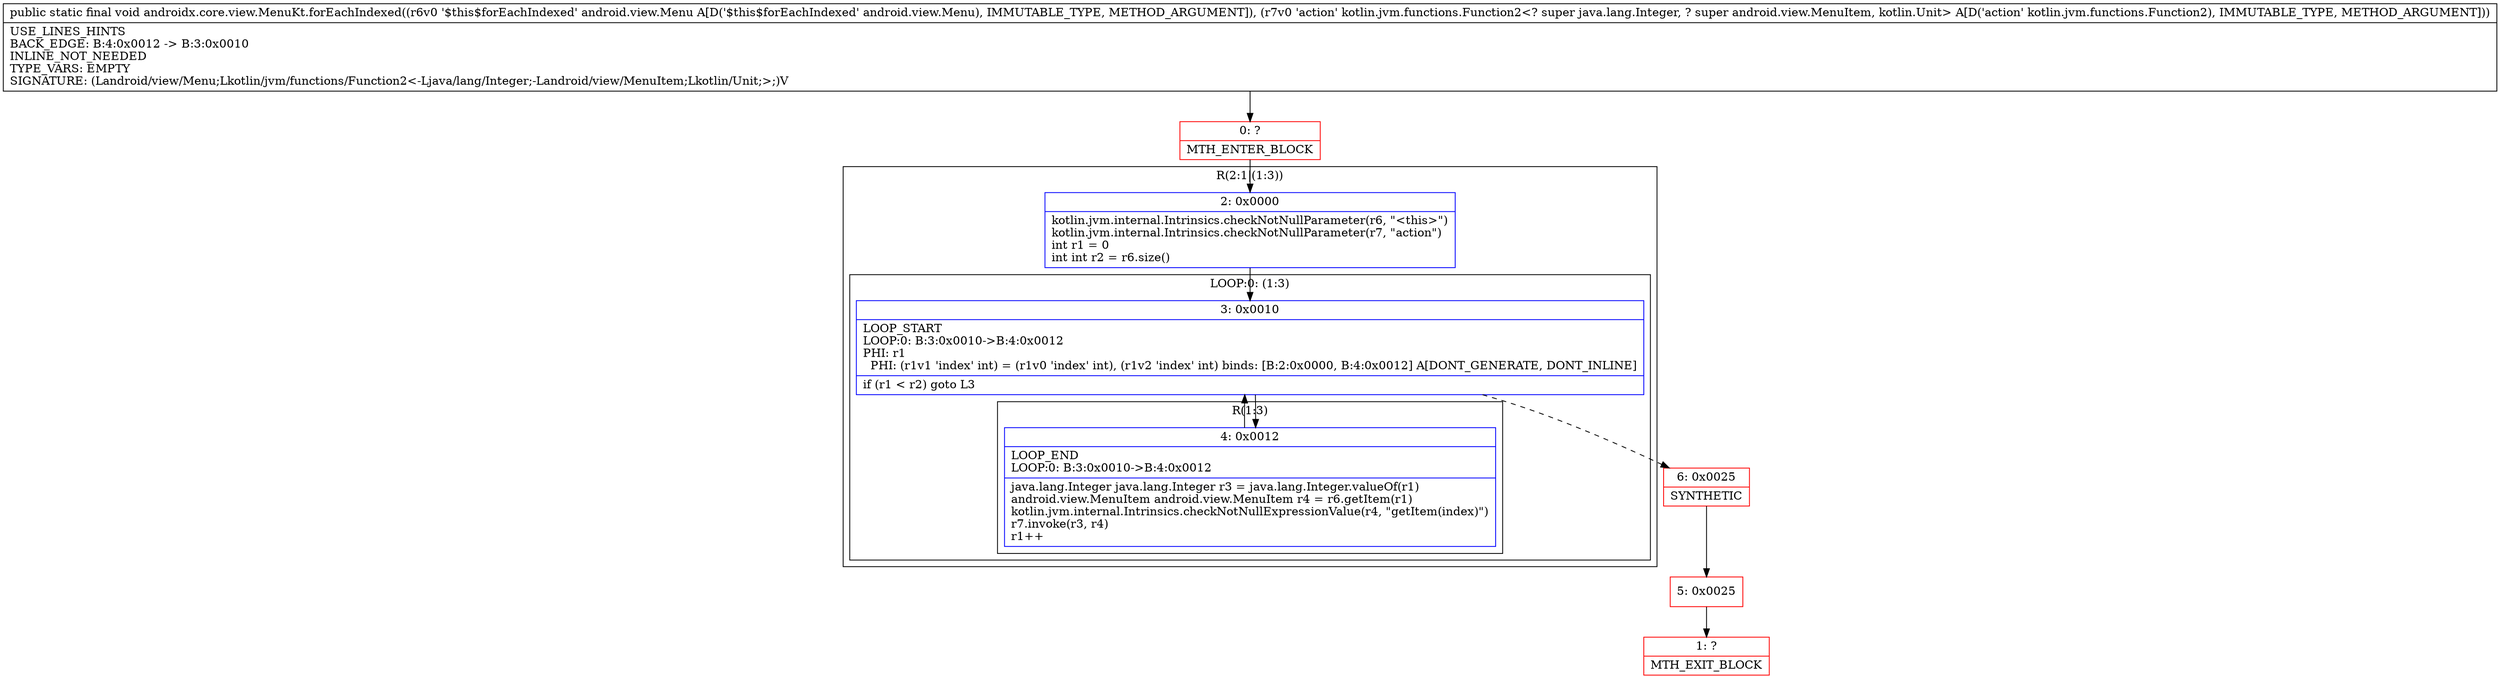 digraph "CFG forandroidx.core.view.MenuKt.forEachIndexed(Landroid\/view\/Menu;Lkotlin\/jvm\/functions\/Function2;)V" {
subgraph cluster_Region_1771745439 {
label = "R(2:1|(1:3))";
node [shape=record,color=blue];
Node_2 [shape=record,label="{2\:\ 0x0000|kotlin.jvm.internal.Intrinsics.checkNotNullParameter(r6, \"\<this\>\")\lkotlin.jvm.internal.Intrinsics.checkNotNullParameter(r7, \"action\")\lint r1 = 0\lint int r2 = r6.size()\l}"];
subgraph cluster_LoopRegion_62400192 {
label = "LOOP:0: (1:3)";
node [shape=record,color=blue];
Node_3 [shape=record,label="{3\:\ 0x0010|LOOP_START\lLOOP:0: B:3:0x0010\-\>B:4:0x0012\lPHI: r1 \l  PHI: (r1v1 'index' int) = (r1v0 'index' int), (r1v2 'index' int) binds: [B:2:0x0000, B:4:0x0012] A[DONT_GENERATE, DONT_INLINE]\l|if (r1 \< r2) goto L3\l}"];
subgraph cluster_Region_1711604605 {
label = "R(1:3)";
node [shape=record,color=blue];
Node_4 [shape=record,label="{4\:\ 0x0012|LOOP_END\lLOOP:0: B:3:0x0010\-\>B:4:0x0012\l|java.lang.Integer java.lang.Integer r3 = java.lang.Integer.valueOf(r1)\landroid.view.MenuItem android.view.MenuItem r4 = r6.getItem(r1)\lkotlin.jvm.internal.Intrinsics.checkNotNullExpressionValue(r4, \"getItem(index)\")\lr7.invoke(r3, r4)\lr1++\l}"];
}
}
}
Node_0 [shape=record,color=red,label="{0\:\ ?|MTH_ENTER_BLOCK\l}"];
Node_6 [shape=record,color=red,label="{6\:\ 0x0025|SYNTHETIC\l}"];
Node_5 [shape=record,color=red,label="{5\:\ 0x0025}"];
Node_1 [shape=record,color=red,label="{1\:\ ?|MTH_EXIT_BLOCK\l}"];
MethodNode[shape=record,label="{public static final void androidx.core.view.MenuKt.forEachIndexed((r6v0 '$this$forEachIndexed' android.view.Menu A[D('$this$forEachIndexed' android.view.Menu), IMMUTABLE_TYPE, METHOD_ARGUMENT]), (r7v0 'action' kotlin.jvm.functions.Function2\<? super java.lang.Integer, ? super android.view.MenuItem, kotlin.Unit\> A[D('action' kotlin.jvm.functions.Function2), IMMUTABLE_TYPE, METHOD_ARGUMENT]))  | USE_LINES_HINTS\lBACK_EDGE: B:4:0x0012 \-\> B:3:0x0010\lINLINE_NOT_NEEDED\lTYPE_VARS: EMPTY\lSIGNATURE: (Landroid\/view\/Menu;Lkotlin\/jvm\/functions\/Function2\<\-Ljava\/lang\/Integer;\-Landroid\/view\/MenuItem;Lkotlin\/Unit;\>;)V\l}"];
MethodNode -> Node_0;Node_2 -> Node_3;
Node_3 -> Node_4;
Node_3 -> Node_6[style=dashed];
Node_4 -> Node_3;
Node_0 -> Node_2;
Node_6 -> Node_5;
Node_5 -> Node_1;
}

